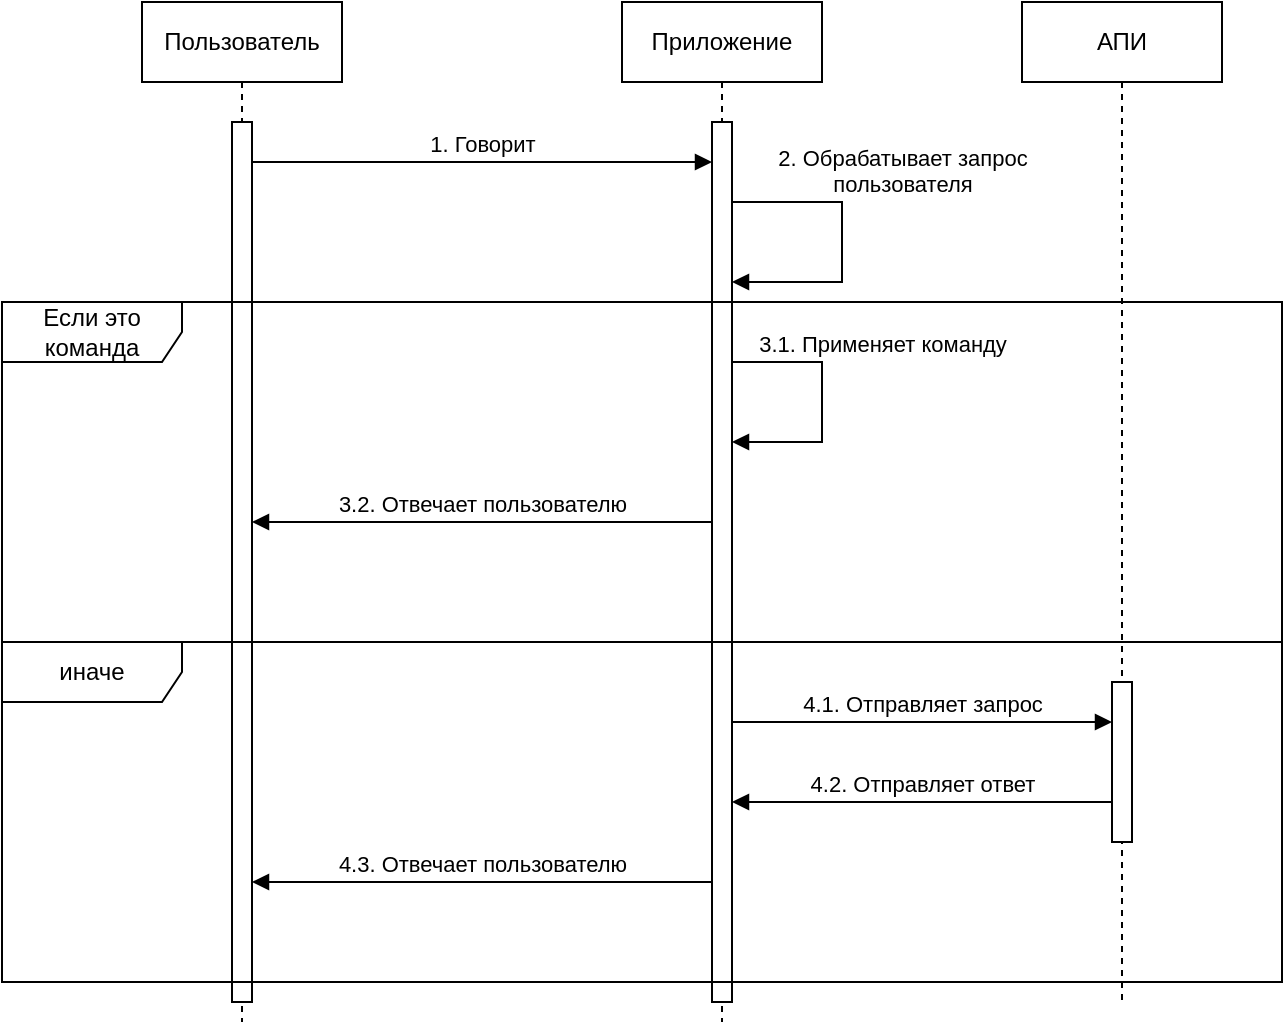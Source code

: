 <mxfile version="26.2.13">
  <diagram name="Страница — 1" id="4hH5kpc3q2AV9N2XDJlf">
    <mxGraphModel dx="1428" dy="764" grid="1" gridSize="10" guides="1" tooltips="1" connect="1" arrows="1" fold="1" page="1" pageScale="1" pageWidth="827" pageHeight="1169" math="0" shadow="0">
      <root>
        <mxCell id="0" />
        <mxCell id="1" parent="0" />
        <mxCell id="baWYEHKCs7DE92Z_P3L--1" value="Пользователь" style="shape=umlLifeline;perimeter=lifelinePerimeter;whiteSpace=wrap;html=1;container=1;dropTarget=0;collapsible=0;recursiveResize=0;outlineConnect=0;portConstraint=eastwest;newEdgeStyle={&quot;curved&quot;:0,&quot;rounded&quot;:0};" vertex="1" parent="1">
          <mxGeometry x="110" y="100" width="100" height="510" as="geometry" />
        </mxCell>
        <mxCell id="baWYEHKCs7DE92Z_P3L--4" value="" style="html=1;points=[[0,0,0,0,5],[0,1,0,0,-5],[1,0,0,0,5],[1,1,0,0,-5]];perimeter=orthogonalPerimeter;outlineConnect=0;targetShapes=umlLifeline;portConstraint=eastwest;newEdgeStyle={&quot;curved&quot;:0,&quot;rounded&quot;:0};" vertex="1" parent="baWYEHKCs7DE92Z_P3L--1">
          <mxGeometry x="45" y="60" width="10" height="440" as="geometry" />
        </mxCell>
        <mxCell id="baWYEHKCs7DE92Z_P3L--2" value="Приложение" style="shape=umlLifeline;perimeter=lifelinePerimeter;whiteSpace=wrap;html=1;container=1;dropTarget=0;collapsible=0;recursiveResize=0;outlineConnect=0;portConstraint=eastwest;newEdgeStyle={&quot;curved&quot;:0,&quot;rounded&quot;:0};" vertex="1" parent="1">
          <mxGeometry x="350" y="100" width="100" height="510" as="geometry" />
        </mxCell>
        <mxCell id="baWYEHKCs7DE92Z_P3L--5" value="" style="html=1;points=[[0,0,0,0,5],[0,1,0,0,-5],[1,0,0,0,5],[1,1,0,0,-5]];perimeter=orthogonalPerimeter;outlineConnect=0;targetShapes=umlLifeline;portConstraint=eastwest;newEdgeStyle={&quot;curved&quot;:0,&quot;rounded&quot;:0};" vertex="1" parent="baWYEHKCs7DE92Z_P3L--2">
          <mxGeometry x="45" y="60" width="10" height="440" as="geometry" />
        </mxCell>
        <mxCell id="baWYEHKCs7DE92Z_P3L--8" value="2. Обрабатывает запрос&lt;div&gt;пользователя&lt;/div&gt;" style="html=1;verticalAlign=bottom;endArrow=block;curved=0;rounded=0;" edge="1" parent="baWYEHKCs7DE92Z_P3L--2" source="baWYEHKCs7DE92Z_P3L--5" target="baWYEHKCs7DE92Z_P3L--5">
          <mxGeometry x="-0.267" y="30" width="80" relative="1" as="geometry">
            <mxPoint x="80" y="90" as="sourcePoint" />
            <mxPoint x="160" y="90" as="targetPoint" />
            <Array as="points">
              <mxPoint x="110" y="100" />
              <mxPoint x="110" y="140" />
            </Array>
            <mxPoint as="offset" />
          </mxGeometry>
        </mxCell>
        <mxCell id="baWYEHKCs7DE92Z_P3L--11" value="3.1. Применяет команду" style="html=1;verticalAlign=bottom;endArrow=block;curved=0;rounded=0;" edge="1" parent="baWYEHKCs7DE92Z_P3L--2" source="baWYEHKCs7DE92Z_P3L--5" target="baWYEHKCs7DE92Z_P3L--5">
          <mxGeometry x="-0.308" y="30" width="80" relative="1" as="geometry">
            <mxPoint x="80" y="190" as="sourcePoint" />
            <mxPoint x="160" y="190" as="targetPoint" />
            <Array as="points">
              <mxPoint x="100" y="180" />
              <mxPoint x="100" y="220" />
            </Array>
            <mxPoint as="offset" />
          </mxGeometry>
        </mxCell>
        <mxCell id="baWYEHKCs7DE92Z_P3L--3" value="АПИ" style="shape=umlLifeline;perimeter=lifelinePerimeter;whiteSpace=wrap;html=1;container=1;dropTarget=0;collapsible=0;recursiveResize=0;outlineConnect=0;portConstraint=eastwest;newEdgeStyle={&quot;curved&quot;:0,&quot;rounded&quot;:0};" vertex="1" parent="1">
          <mxGeometry x="550" y="100" width="100" height="500" as="geometry" />
        </mxCell>
        <mxCell id="baWYEHKCs7DE92Z_P3L--6" value="" style="html=1;points=[[0,0,0,0,5],[0,1,0,0,-5],[1,0,0,0,5],[1,1,0,0,-5]];perimeter=orthogonalPerimeter;outlineConnect=0;targetShapes=umlLifeline;portConstraint=eastwest;newEdgeStyle={&quot;curved&quot;:0,&quot;rounded&quot;:0};" vertex="1" parent="baWYEHKCs7DE92Z_P3L--3">
          <mxGeometry x="45" y="340" width="10" height="80" as="geometry" />
        </mxCell>
        <mxCell id="baWYEHKCs7DE92Z_P3L--7" value="1. Говорит" style="html=1;verticalAlign=bottom;endArrow=block;curved=0;rounded=0;" edge="1" parent="1">
          <mxGeometry width="80" relative="1" as="geometry">
            <mxPoint x="165" y="180" as="sourcePoint" />
            <mxPoint x="395" y="180" as="targetPoint" />
          </mxGeometry>
        </mxCell>
        <mxCell id="baWYEHKCs7DE92Z_P3L--9" value="Если это команда" style="shape=umlFrame;whiteSpace=wrap;html=1;pointerEvents=0;width=90;height=30;" vertex="1" parent="1">
          <mxGeometry x="40" y="250" width="640" height="170" as="geometry" />
        </mxCell>
        <mxCell id="baWYEHKCs7DE92Z_P3L--10" value="иначе" style="shape=umlFrame;whiteSpace=wrap;html=1;pointerEvents=0;width=90;height=30;" vertex="1" parent="1">
          <mxGeometry x="40" y="420" width="640" height="170" as="geometry" />
        </mxCell>
        <mxCell id="baWYEHKCs7DE92Z_P3L--12" value="3.2. Отвечает пользователю" style="html=1;verticalAlign=bottom;endArrow=block;curved=0;rounded=0;" edge="1" parent="1" source="baWYEHKCs7DE92Z_P3L--5" target="baWYEHKCs7DE92Z_P3L--4">
          <mxGeometry width="80" relative="1" as="geometry">
            <mxPoint x="220" y="310" as="sourcePoint" />
            <mxPoint x="300" y="310" as="targetPoint" />
            <Array as="points">
              <mxPoint x="280" y="360" />
            </Array>
          </mxGeometry>
        </mxCell>
        <mxCell id="baWYEHKCs7DE92Z_P3L--13" value="4.1. Отправляет запрос" style="html=1;verticalAlign=bottom;endArrow=block;rounded=0;" edge="1" parent="1" source="baWYEHKCs7DE92Z_P3L--5" target="baWYEHKCs7DE92Z_P3L--6">
          <mxGeometry width="80" relative="1" as="geometry">
            <mxPoint x="415" y="290" as="sourcePoint" />
            <mxPoint x="415" y="330" as="targetPoint" />
            <Array as="points">
              <mxPoint x="500" y="460" />
            </Array>
            <mxPoint as="offset" />
          </mxGeometry>
        </mxCell>
        <mxCell id="baWYEHKCs7DE92Z_P3L--14" value="4.2. Отправляет ответ" style="html=1;verticalAlign=bottom;endArrow=block;curved=0;rounded=0;" edge="1" parent="1" source="baWYEHKCs7DE92Z_P3L--6" target="baWYEHKCs7DE92Z_P3L--5">
          <mxGeometry width="80" relative="1" as="geometry">
            <mxPoint x="440" y="530" as="sourcePoint" />
            <mxPoint x="520" y="530" as="targetPoint" />
            <Array as="points">
              <mxPoint x="500" y="500" />
            </Array>
          </mxGeometry>
        </mxCell>
        <mxCell id="baWYEHKCs7DE92Z_P3L--15" value="4.3. Отвечает пользователю" style="html=1;verticalAlign=bottom;endArrow=block;curved=0;rounded=0;" edge="1" parent="1" source="baWYEHKCs7DE92Z_P3L--5" target="baWYEHKCs7DE92Z_P3L--4">
          <mxGeometry width="80" relative="1" as="geometry">
            <mxPoint x="400" y="540" as="sourcePoint" />
            <mxPoint x="170" y="540" as="targetPoint" />
            <Array as="points">
              <mxPoint x="285" y="540" />
            </Array>
          </mxGeometry>
        </mxCell>
      </root>
    </mxGraphModel>
  </diagram>
</mxfile>
